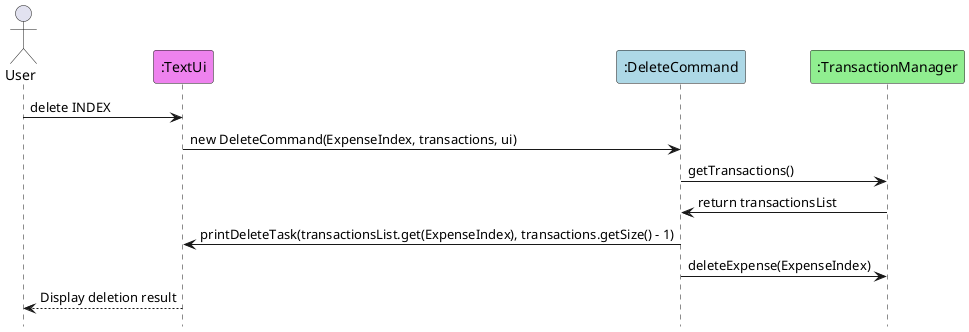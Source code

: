 <!-- @@author Lukapeng77 -->
@startuml

hide footbox
skinparam sequenceReferenceBackgroundColor #f7807c

actor User

participant ":TextUi" as TextUi #EE82EE
participant ":DeleteCommand" as DeleteCommand #ADD8E6
participant ":TransactionManager" as TransactionManager #90EE90

User -> TextUi : delete INDEX
TextUi -> DeleteCommand : new DeleteCommand(ExpenseIndex, transactions, ui)
DeleteCommand -> TransactionManager : getTransactions()
TransactionManager -> DeleteCommand : return transactionsList
DeleteCommand -> TextUi : printDeleteTask(transactionsList.get(ExpenseIndex), transactions.getSize() - 1)
DeleteCommand -> TransactionManager : deleteExpense(ExpenseIndex)
TextUi --> User : Display deletion result

@enduml
